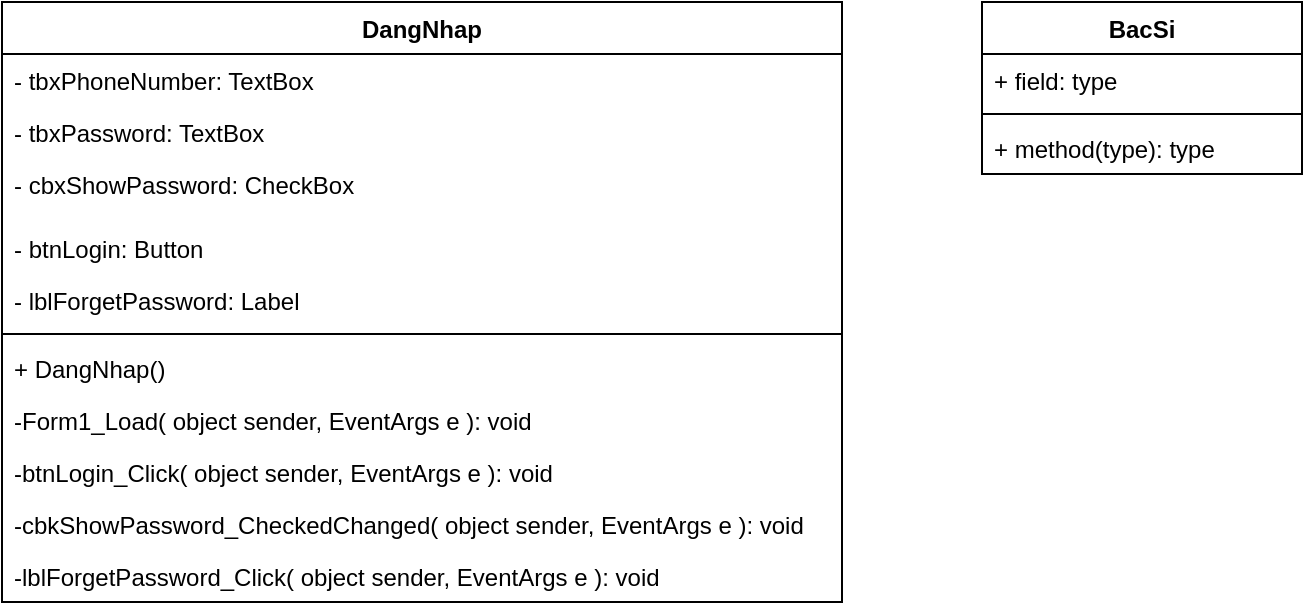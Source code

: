 <mxfile version="24.2.5" type="device">
  <diagram name="Page-1" id="9f46799a-70d6-7492-0946-bef42562c5a5">
    <mxGraphModel dx="1050" dy="522" grid="1" gridSize="10" guides="1" tooltips="1" connect="1" arrows="1" fold="1" page="1" pageScale="1" pageWidth="1100" pageHeight="850" background="none" math="0" shadow="0">
      <root>
        <mxCell id="0" />
        <mxCell id="1" parent="0" />
        <mxCell id="0gRP3cGSOdznP03yixPk-5" value="DangNhap" style="swimlane;fontStyle=1;align=center;verticalAlign=top;childLayout=stackLayout;horizontal=1;startSize=26;horizontalStack=0;resizeParent=1;resizeParentMax=0;resizeLast=0;collapsible=1;marginBottom=0;whiteSpace=wrap;html=1;" vertex="1" parent="1">
          <mxGeometry x="130" y="70" width="420" height="300" as="geometry" />
        </mxCell>
        <mxCell id="0gRP3cGSOdznP03yixPk-9" value="- tbxPhoneNumber: TextBox&lt;div&gt;&lt;br&gt;&lt;/div&gt;" style="text;strokeColor=none;fillColor=none;align=left;verticalAlign=top;spacingLeft=4;spacingRight=4;overflow=hidden;rotatable=0;points=[[0,0.5],[1,0.5]];portConstraint=eastwest;whiteSpace=wrap;html=1;" vertex="1" parent="0gRP3cGSOdznP03yixPk-5">
          <mxGeometry y="26" width="420" height="26" as="geometry" />
        </mxCell>
        <mxCell id="0gRP3cGSOdznP03yixPk-10" value="- tbxPassword: TextBox&lt;div&gt;&lt;br&gt;&lt;/div&gt;" style="text;strokeColor=none;fillColor=none;align=left;verticalAlign=top;spacingLeft=4;spacingRight=4;overflow=hidden;rotatable=0;points=[[0,0.5],[1,0.5]];portConstraint=eastwest;whiteSpace=wrap;html=1;" vertex="1" parent="0gRP3cGSOdznP03yixPk-5">
          <mxGeometry y="52" width="420" height="26" as="geometry" />
        </mxCell>
        <mxCell id="0gRP3cGSOdznP03yixPk-11" value="- cbxShowPassword: CheckBox&lt;div&gt;&lt;br&gt;&lt;/div&gt;" style="text;strokeColor=none;fillColor=none;align=left;verticalAlign=top;spacingLeft=4;spacingRight=4;overflow=hidden;rotatable=0;points=[[0,0.5],[1,0.5]];portConstraint=eastwest;whiteSpace=wrap;html=1;" vertex="1" parent="0gRP3cGSOdznP03yixPk-5">
          <mxGeometry y="78" width="420" height="32" as="geometry" />
        </mxCell>
        <mxCell id="0gRP3cGSOdznP03yixPk-18" value="- btnLogin: Button&lt;div&gt;&lt;br&gt;&lt;/div&gt;" style="text;strokeColor=none;fillColor=none;align=left;verticalAlign=top;spacingLeft=4;spacingRight=4;overflow=hidden;rotatable=0;points=[[0,0.5],[1,0.5]];portConstraint=eastwest;whiteSpace=wrap;html=1;" vertex="1" parent="0gRP3cGSOdznP03yixPk-5">
          <mxGeometry y="110" width="420" height="26" as="geometry" />
        </mxCell>
        <mxCell id="0gRP3cGSOdznP03yixPk-6" value="- lblForgetPassword: Label&lt;div&gt;&lt;br&gt;&lt;/div&gt;" style="text;strokeColor=none;fillColor=none;align=left;verticalAlign=top;spacingLeft=4;spacingRight=4;overflow=hidden;rotatable=0;points=[[0,0.5],[1,0.5]];portConstraint=eastwest;whiteSpace=wrap;html=1;" vertex="1" parent="0gRP3cGSOdznP03yixPk-5">
          <mxGeometry y="136" width="420" height="26" as="geometry" />
        </mxCell>
        <mxCell id="0gRP3cGSOdznP03yixPk-7" value="" style="line;strokeWidth=1;fillColor=none;align=left;verticalAlign=middle;spacingTop=-1;spacingLeft=3;spacingRight=3;rotatable=0;labelPosition=right;points=[];portConstraint=eastwest;strokeColor=inherit;" vertex="1" parent="0gRP3cGSOdznP03yixPk-5">
          <mxGeometry y="162" width="420" height="8" as="geometry" />
        </mxCell>
        <mxCell id="0gRP3cGSOdznP03yixPk-16" value="+ DangNhap()" style="text;strokeColor=none;fillColor=none;align=left;verticalAlign=top;spacingLeft=4;spacingRight=4;overflow=hidden;rotatable=0;points=[[0,0.5],[1,0.5]];portConstraint=eastwest;whiteSpace=wrap;html=1;" vertex="1" parent="0gRP3cGSOdznP03yixPk-5">
          <mxGeometry y="170" width="420" height="26" as="geometry" />
        </mxCell>
        <mxCell id="0gRP3cGSOdznP03yixPk-17" value="-Form1_Load( object sender, EventArgs e ): void" style="text;strokeColor=none;fillColor=none;align=left;verticalAlign=top;spacingLeft=4;spacingRight=4;overflow=hidden;rotatable=0;points=[[0,0.5],[1,0.5]];portConstraint=eastwest;whiteSpace=wrap;html=1;" vertex="1" parent="0gRP3cGSOdznP03yixPk-5">
          <mxGeometry y="196" width="420" height="26" as="geometry" />
        </mxCell>
        <mxCell id="0gRP3cGSOdznP03yixPk-19" value="-btnLogin_Click( object sender, EventArgs e ): void" style="text;strokeColor=none;fillColor=none;align=left;verticalAlign=top;spacingLeft=4;spacingRight=4;overflow=hidden;rotatable=0;points=[[0,0.5],[1,0.5]];portConstraint=eastwest;whiteSpace=wrap;html=1;" vertex="1" parent="0gRP3cGSOdznP03yixPk-5">
          <mxGeometry y="222" width="420" height="26" as="geometry" />
        </mxCell>
        <mxCell id="0gRP3cGSOdznP03yixPk-20" value="-cbkShowPassword_CheckedChanged( object sender, EventArgs e ): void" style="text;strokeColor=none;fillColor=none;align=left;verticalAlign=top;spacingLeft=4;spacingRight=4;overflow=hidden;rotatable=0;points=[[0,0.5],[1,0.5]];portConstraint=eastwest;whiteSpace=wrap;html=1;" vertex="1" parent="0gRP3cGSOdznP03yixPk-5">
          <mxGeometry y="248" width="420" height="26" as="geometry" />
        </mxCell>
        <mxCell id="0gRP3cGSOdznP03yixPk-8" value="-lblForgetPassword_Click( object sender, EventArgs e ): void" style="text;strokeColor=none;fillColor=none;align=left;verticalAlign=top;spacingLeft=4;spacingRight=4;overflow=hidden;rotatable=0;points=[[0,0.5],[1,0.5]];portConstraint=eastwest;whiteSpace=wrap;html=1;" vertex="1" parent="0gRP3cGSOdznP03yixPk-5">
          <mxGeometry y="274" width="420" height="26" as="geometry" />
        </mxCell>
        <mxCell id="0gRP3cGSOdznP03yixPk-21" value="BacSi" style="swimlane;fontStyle=1;align=center;verticalAlign=top;childLayout=stackLayout;horizontal=1;startSize=26;horizontalStack=0;resizeParent=1;resizeParentMax=0;resizeLast=0;collapsible=1;marginBottom=0;whiteSpace=wrap;html=1;" vertex="1" parent="1">
          <mxGeometry x="620" y="70" width="160" height="86" as="geometry" />
        </mxCell>
        <mxCell id="0gRP3cGSOdznP03yixPk-22" value="+ field: type" style="text;strokeColor=none;fillColor=none;align=left;verticalAlign=top;spacingLeft=4;spacingRight=4;overflow=hidden;rotatable=0;points=[[0,0.5],[1,0.5]];portConstraint=eastwest;whiteSpace=wrap;html=1;" vertex="1" parent="0gRP3cGSOdznP03yixPk-21">
          <mxGeometry y="26" width="160" height="26" as="geometry" />
        </mxCell>
        <mxCell id="0gRP3cGSOdznP03yixPk-23" value="" style="line;strokeWidth=1;fillColor=none;align=left;verticalAlign=middle;spacingTop=-1;spacingLeft=3;spacingRight=3;rotatable=0;labelPosition=right;points=[];portConstraint=eastwest;strokeColor=inherit;" vertex="1" parent="0gRP3cGSOdznP03yixPk-21">
          <mxGeometry y="52" width="160" height="8" as="geometry" />
        </mxCell>
        <mxCell id="0gRP3cGSOdznP03yixPk-24" value="+ method(type): type" style="text;strokeColor=none;fillColor=none;align=left;verticalAlign=top;spacingLeft=4;spacingRight=4;overflow=hidden;rotatable=0;points=[[0,0.5],[1,0.5]];portConstraint=eastwest;whiteSpace=wrap;html=1;" vertex="1" parent="0gRP3cGSOdznP03yixPk-21">
          <mxGeometry y="60" width="160" height="26" as="geometry" />
        </mxCell>
      </root>
    </mxGraphModel>
  </diagram>
</mxfile>
